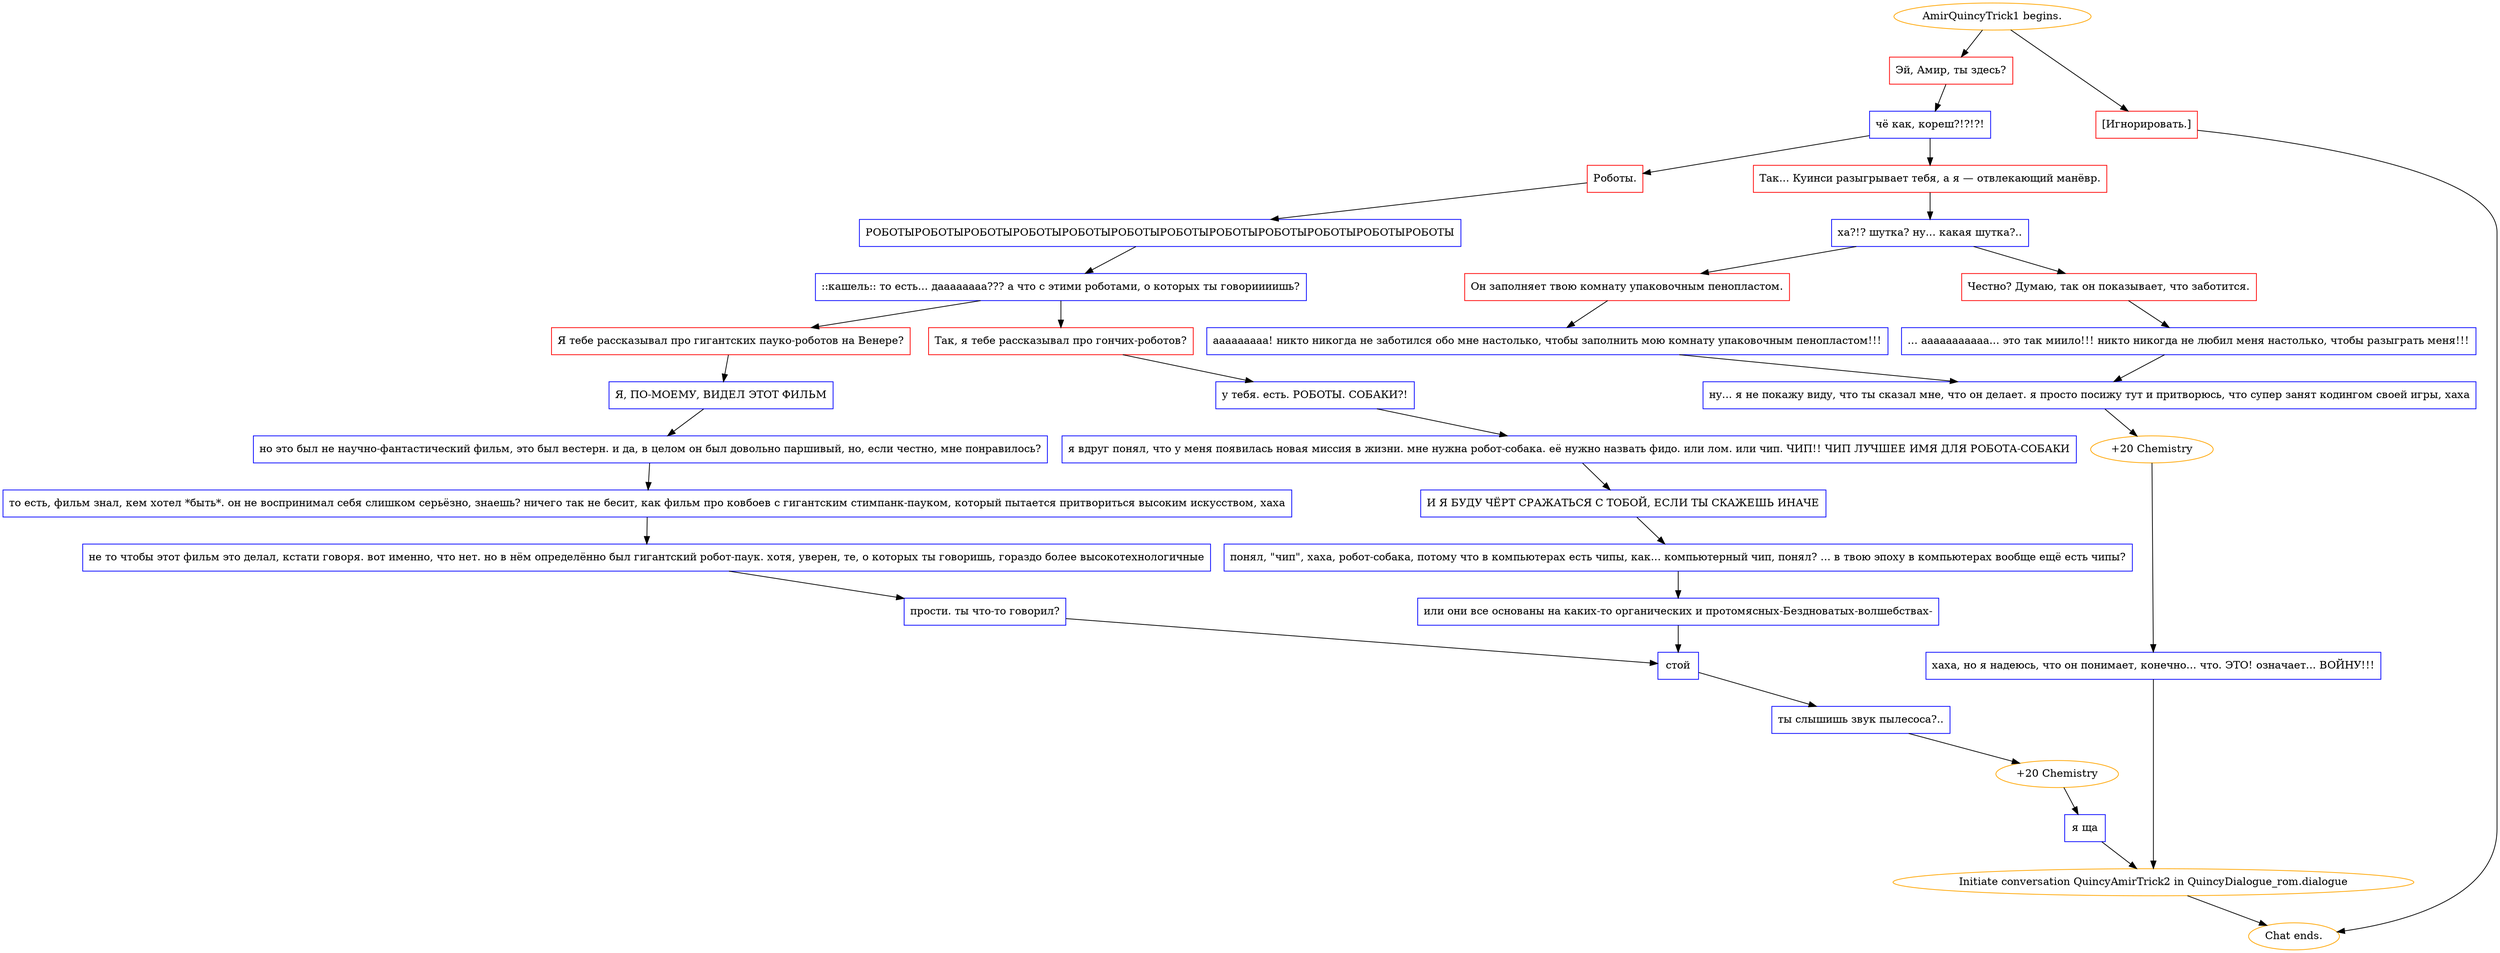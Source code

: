 digraph {
	"AmirQuincyTrick1 begins." [color=orange];
		"AmirQuincyTrick1 begins." -> j3314474745;
		"AmirQuincyTrick1 begins." -> j2869381411;
	j3314474745 [label="Эй, Амир, ты здесь?",shape=box,color=red];
		j3314474745 -> j3491143076;
	j2869381411 [label="[Игнорировать.]",shape=box,color=red];
		j2869381411 -> "Chat ends.";
	j3491143076 [label="чё как, кореш?!?!?!",shape=box,color=blue];
		j3491143076 -> j2896809014;
		j3491143076 -> j253790103;
	"Chat ends." [color=orange];
	j2896809014 [label="Роботы.",shape=box,color=red];
		j2896809014 -> j3175671111;
	j253790103 [label="Так... Куинси разыгрывает тебя, а я — отвлекающий манёвр.",shape=box,color=red];
		j253790103 -> j3625479808;
	j3175671111 [label="РОБОТЫРОБОТЫРОБОТЫРОБОТЫРОБОТЫРОБОТЫРОБОТЫРОБОТЫРОБОТЫРОБОТЫРОБОТЫРОБОТЫ",shape=box,color=blue];
		j3175671111 -> j4260074852;
	j3625479808 [label="ха?!? шутка? ну... какая шутка?..",shape=box,color=blue];
		j3625479808 -> j4223019306;
		j3625479808 -> j3440244286;
	j4260074852 [label="::кашель:: то есть... даааааааа??? а что с этими роботами, о которых ты говориииишь?",shape=box,color=blue];
		j4260074852 -> j2309719578;
		j4260074852 -> j2025293140;
	j4223019306 [label="Он заполняет твою комнату упаковочным пенопластом.",shape=box,color=red];
		j4223019306 -> j2750317121;
	j3440244286 [label="Честно? Думаю, так он показывает, что заботится.",shape=box,color=red];
		j3440244286 -> j2973132074;
	j2309719578 [label="Я тебе рассказывал про гигантских пауко-роботов на Венере?",shape=box,color=red];
		j2309719578 -> j1931822414;
	j2025293140 [label="Так, я тебе рассказывал про гончих-роботов?",shape=box,color=red];
		j2025293140 -> j3898602017;
	j2750317121 [label="ааааааааа! никто никогда не заботился обо мне настолько, чтобы заполнить мою комнату упаковочным пенопластом!!!",shape=box,color=blue];
		j2750317121 -> j55063211;
	j2973132074 [label="... ааааааааааа... это так миило!!! никто никогда не любил меня настолько, чтобы разыграть меня!!!",shape=box,color=blue];
		j2973132074 -> j55063211;
	j1931822414 [label="Я, ПО-МОЕМУ, ВИДЕЛ ЭТОТ ФИЛЬМ",shape=box,color=blue];
		j1931822414 -> j4604366;
	j3898602017 [label="у тебя. есть. РОБОТЫ. СОБАКИ?!",shape=box,color=blue];
		j3898602017 -> j777199624;
	j55063211 [label="ну... я не покажу виду, что ты сказал мне, что он делает. я просто посижу тут и притворюсь, что супер занят кодингом своей игры, хаха",shape=box,color=blue];
		j55063211 -> j2857766710;
	j4604366 [label="но это был не научно-фантастический фильм, это был вестерн. и да, в целом он был довольно паршивый, но, если честно, мне понравилось?",shape=box,color=blue];
		j4604366 -> j11127219;
	j777199624 [label="я вдруг понял, что у меня появилась новая миссия в жизни. мне нужна робот-собака. её нужно назвать фидо. или лом. или чип. ЧИП!! ЧИП ЛУЧШЕЕ ИМЯ ДЛЯ РОБОТА-СОБАКИ",shape=box,color=blue];
		j777199624 -> j3641514346;
	j2857766710 [label="+20 Chemistry",color=orange];
		j2857766710 -> j854844532;
	j11127219 [label="то есть, фильм знал, кем хотел *быть*. он не воспринимал себя слишком серьёзно, знаешь? ничего так не бесит, как фильм про ковбоев с гигантским стимпанк-пауком, который пытается притвориться высоким искусством, хаха",shape=box,color=blue];
		j11127219 -> j4113437203;
	j3641514346 [label="И Я БУДУ ЧЁРТ СРАЖАТЬСЯ С ТОБОЙ, ЕСЛИ ТЫ СКАЖЕШЬ ИНАЧЕ",shape=box,color=blue];
		j3641514346 -> j4103504047;
	j854844532 [label="хаха, но я надеюсь, что он понимает, конечно... что. ЭТО! означает... ВОЙНУ!!!",shape=box,color=blue];
		j854844532 -> "Initiate conversation QuincyAmirTrick2 in QuincyDialogue_rom.dialogue";
	j4113437203 [label="не то чтобы этот фильм это делал, кстати говоря. вот именно, что нет. но в нём определённо был гигантский робот-паук. хотя, уверен, те, о которых ты говоришь, гораздо более высокотехнологичные",shape=box,color=blue];
		j4113437203 -> j2882128101;
	j4103504047 [label="понял, \"чип\", хаха, робот-собака, потому что в компьютерах есть чипы, как... компьютерный чип, понял? ... в твою эпоху в компьютерах вообще ещё есть чипы?",shape=box,color=blue];
		j4103504047 -> j2453714142;
	"Initiate conversation QuincyAmirTrick2 in QuincyDialogue_rom.dialogue" [label="Initiate conversation QuincyAmirTrick2 in QuincyDialogue_rom.dialogue",color=orange];
		"Initiate conversation QuincyAmirTrick2 in QuincyDialogue_rom.dialogue" -> "Chat ends.";
	j2882128101 [label="прости. ты что-то говорил?",shape=box,color=blue];
		j2882128101 -> j749090888;
	j2453714142 [label="или они все основаны на каких-то органических и протомясных-Бездноватых-волшебствах-",shape=box,color=blue];
		j2453714142 -> j749090888;
	j749090888 [label="стой",shape=box,color=blue];
		j749090888 -> j3534409472;
	j3534409472 [label="ты слышишь звук пылесоса?..",shape=box,color=blue];
		j3534409472 -> j1982473856;
	j1982473856 [label="+20 Chemistry",color=orange];
		j1982473856 -> j3474854006;
	j3474854006 [label="я ща",shape=box,color=blue];
		j3474854006 -> "Initiate conversation QuincyAmirTrick2 in QuincyDialogue_rom.dialogue";
}